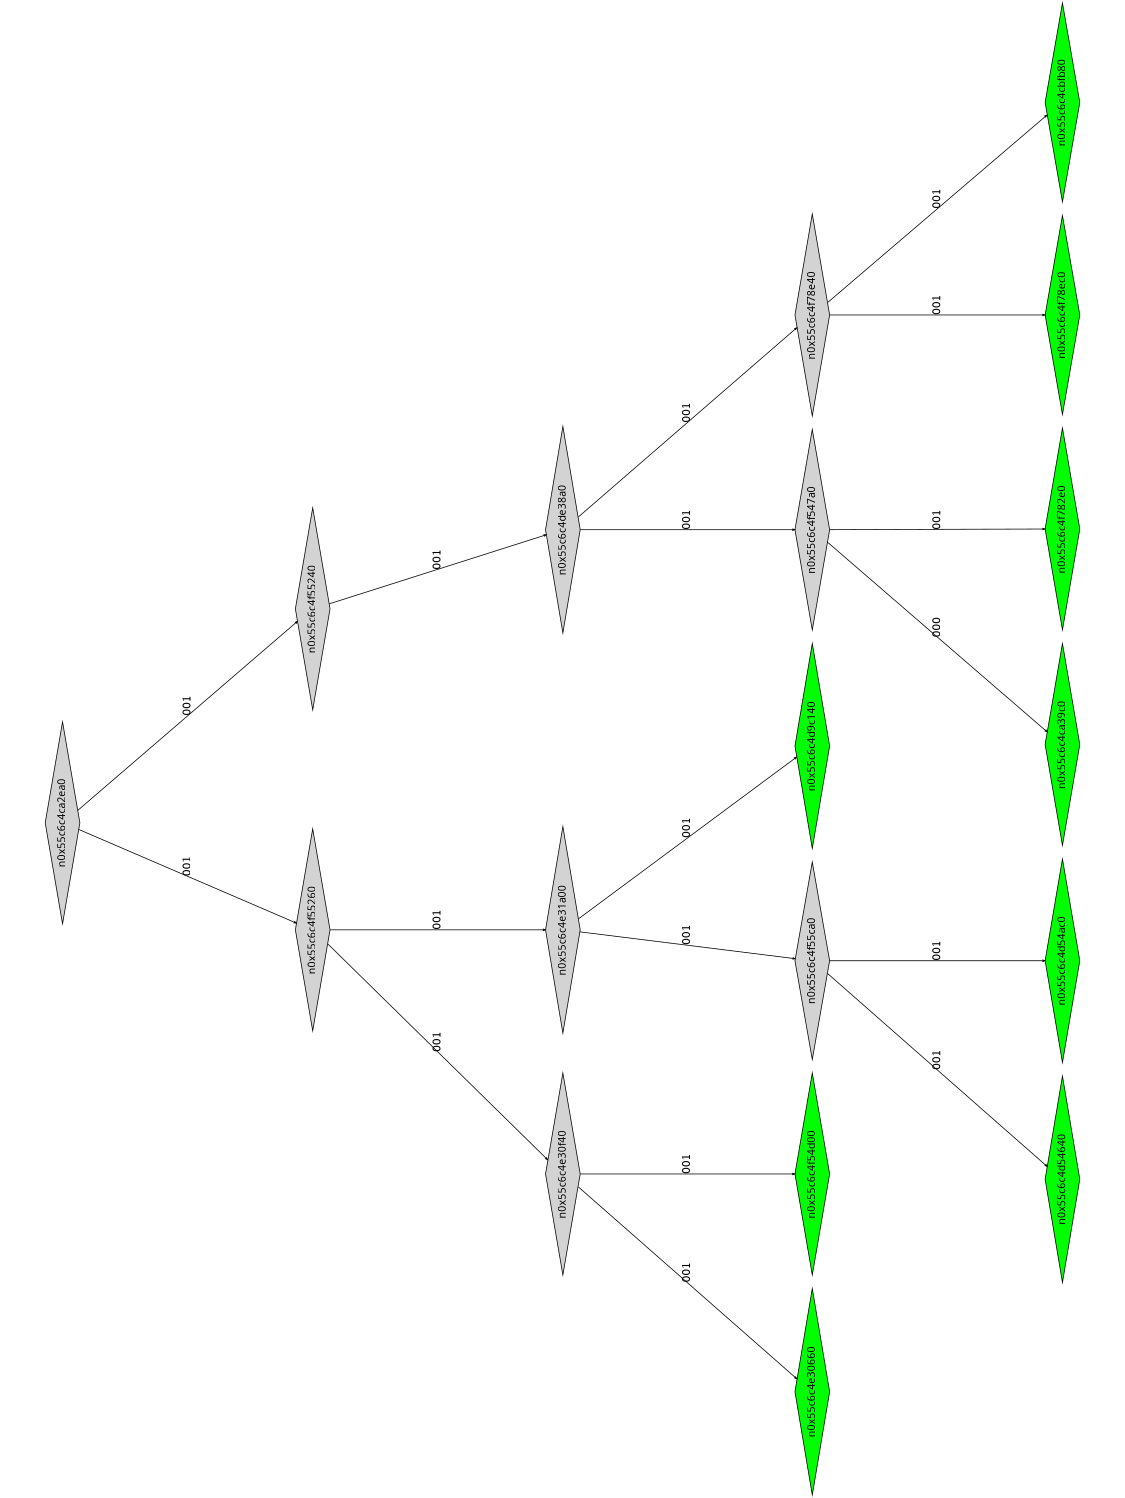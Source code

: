 digraph G {
	size="10,7.5";
	ratio=fill;
	rotate=90;
	center = "true";
	node [style="filled",width=.1,height=.1,fontname="Terminus"]
	edge [arrowsize=.3]
	n0x55c6c4ca2ea0 [shape=diamond];
	n0x55c6c4ca2ea0 -> n0x55c6c4f55260 [label=001];
	n0x55c6c4ca2ea0 -> n0x55c6c4f55240 [label=001];
	n0x55c6c4f55240 [shape=diamond];
	n0x55c6c4f55240 -> n0x55c6c4de38a0 [label=001];
	n0x55c6c4de38a0 [shape=diamond];
	n0x55c6c4de38a0 -> n0x55c6c4f547a0 [label=001];
	n0x55c6c4de38a0 -> n0x55c6c4f78e40 [label=001];
	n0x55c6c4f78e40 [shape=diamond];
	n0x55c6c4f78e40 -> n0x55c6c4f78ec0 [label=001];
	n0x55c6c4f78e40 -> n0x55c6c4cbfb80 [label=001];
	n0x55c6c4cbfb80 [shape=diamond,fillcolor=green];
	n0x55c6c4f78ec0 [shape=diamond,fillcolor=green];
	n0x55c6c4f547a0 [shape=diamond];
	n0x55c6c4f547a0 -> n0x55c6c4ca39c0 [label=000];
	n0x55c6c4f547a0 -> n0x55c6c4f782e0 [label=001];
	n0x55c6c4f782e0 [shape=diamond,fillcolor=green];
	n0x55c6c4ca39c0 [shape=diamond,fillcolor=green];
	n0x55c6c4f55260 [shape=diamond];
	n0x55c6c4f55260 -> n0x55c6c4e30f40 [label=001];
	n0x55c6c4f55260 -> n0x55c6c4e31a00 [label=001];
	n0x55c6c4e31a00 [shape=diamond];
	n0x55c6c4e31a00 -> n0x55c6c4f55ca0 [label=001];
	n0x55c6c4e31a00 -> n0x55c6c4d9c140 [label=001];
	n0x55c6c4d9c140 [shape=diamond,fillcolor=green];
	n0x55c6c4f55ca0 [shape=diamond];
	n0x55c6c4f55ca0 -> n0x55c6c4d54640 [label=001];
	n0x55c6c4f55ca0 -> n0x55c6c4d54ac0 [label=001];
	n0x55c6c4d54ac0 [shape=diamond,fillcolor=green];
	n0x55c6c4d54640 [shape=diamond,fillcolor=green];
	n0x55c6c4e30f40 [shape=diamond];
	n0x55c6c4e30f40 -> n0x55c6c4e30660 [label=001];
	n0x55c6c4e30f40 -> n0x55c6c4f54d00 [label=001];
	n0x55c6c4f54d00 [shape=diamond,fillcolor=green];
	n0x55c6c4e30660 [shape=diamond,fillcolor=green];
}
